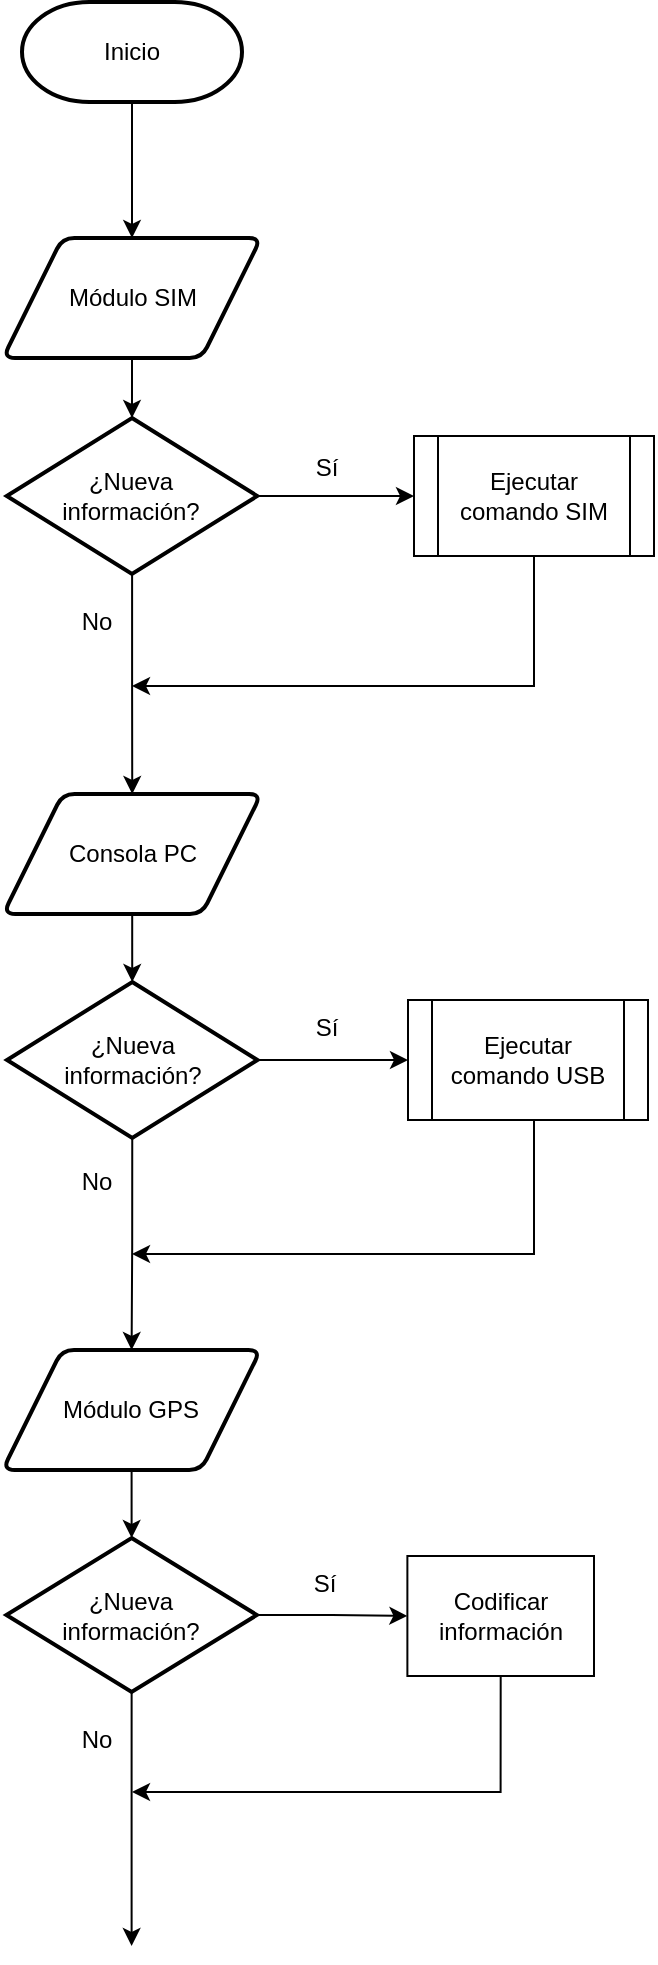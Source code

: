 <mxfile version="14.4.3" type="device"><diagram id="C5RBs43oDa-KdzZeNtuy" name="Page-1"><mxGraphModel dx="981" dy="567" grid="0" gridSize="10" guides="1" tooltips="1" connect="1" arrows="1" fold="1" page="1" pageScale="1" pageWidth="827" pageHeight="1169" math="0" shadow="0"><root><mxCell id="WIyWlLk6GJQsqaUBKTNV-0"/><mxCell id="WIyWlLk6GJQsqaUBKTNV-1" parent="WIyWlLk6GJQsqaUBKTNV-0"/><mxCell id="E9iO1O0Z5NPde6VyYKUJ-4" style="edgeStyle=orthogonalEdgeStyle;rounded=0;orthogonalLoop=1;jettySize=auto;html=1;entryX=0.5;entryY=0;entryDx=0;entryDy=0;" edge="1" parent="WIyWlLk6GJQsqaUBKTNV-1" source="E9iO1O0Z5NPde6VyYKUJ-3" target="E9iO1O0Z5NPde6VyYKUJ-8"><mxGeometry relative="1" as="geometry"><mxPoint x="202" y="117" as="targetPoint"/><Array as="points"/></mxGeometry></mxCell><mxCell id="E9iO1O0Z5NPde6VyYKUJ-3" value="Inicio" style="strokeWidth=2;html=1;shape=mxgraph.flowchart.terminator;whiteSpace=wrap;" vertex="1" parent="WIyWlLk6GJQsqaUBKTNV-1"><mxGeometry x="147" y="28" width="110" height="50" as="geometry"/></mxCell><mxCell id="E9iO1O0Z5NPde6VyYKUJ-10" style="edgeStyle=orthogonalEdgeStyle;rounded=0;orthogonalLoop=1;jettySize=auto;html=1;" edge="1" parent="WIyWlLk6GJQsqaUBKTNV-1" source="E9iO1O0Z5NPde6VyYKUJ-7" target="E9iO1O0Z5NPde6VyYKUJ-16"><mxGeometry relative="1" as="geometry"><mxPoint x="349" y="273" as="targetPoint"/></mxGeometry></mxCell><mxCell id="E9iO1O0Z5NPde6VyYKUJ-12" style="edgeStyle=orthogonalEdgeStyle;rounded=0;orthogonalLoop=1;jettySize=auto;html=1;entryX=0.5;entryY=0;entryDx=0;entryDy=0;" edge="1" parent="WIyWlLk6GJQsqaUBKTNV-1" source="E9iO1O0Z5NPde6VyYKUJ-7" target="E9iO1O0Z5NPde6VyYKUJ-22"><mxGeometry relative="1" as="geometry"><mxPoint x="202" y="399" as="targetPoint"/></mxGeometry></mxCell><mxCell id="E9iO1O0Z5NPde6VyYKUJ-7" value="¿Nueva&lt;br&gt;información?" style="strokeWidth=2;html=1;shape=mxgraph.flowchart.decision;whiteSpace=wrap;" vertex="1" parent="WIyWlLk6GJQsqaUBKTNV-1"><mxGeometry x="139.37" y="236" width="125.25" height="78" as="geometry"/></mxCell><mxCell id="E9iO1O0Z5NPde6VyYKUJ-9" style="edgeStyle=orthogonalEdgeStyle;rounded=0;orthogonalLoop=1;jettySize=auto;html=1;entryX=0.5;entryY=0;entryDx=0;entryDy=0;entryPerimeter=0;" edge="1" parent="WIyWlLk6GJQsqaUBKTNV-1" source="E9iO1O0Z5NPde6VyYKUJ-8" target="E9iO1O0Z5NPde6VyYKUJ-7"><mxGeometry relative="1" as="geometry"/></mxCell><mxCell id="E9iO1O0Z5NPde6VyYKUJ-8" value="Módulo SIM" style="shape=parallelogram;html=1;strokeWidth=2;perimeter=parallelogramPerimeter;whiteSpace=wrap;rounded=1;arcSize=12;size=0.23;" vertex="1" parent="WIyWlLk6GJQsqaUBKTNV-1"><mxGeometry x="137.5" y="146" width="129" height="60" as="geometry"/></mxCell><mxCell id="E9iO1O0Z5NPde6VyYKUJ-13" value="No" style="text;html=1;align=center;verticalAlign=middle;resizable=0;points=[];autosize=1;" vertex="1" parent="WIyWlLk6GJQsqaUBKTNV-1"><mxGeometry x="171" y="329" width="25" height="18" as="geometry"/></mxCell><mxCell id="E9iO1O0Z5NPde6VyYKUJ-17" style="edgeStyle=orthogonalEdgeStyle;rounded=0;orthogonalLoop=1;jettySize=auto;html=1;" edge="1" parent="WIyWlLk6GJQsqaUBKTNV-1" source="E9iO1O0Z5NPde6VyYKUJ-16"><mxGeometry relative="1" as="geometry"><mxPoint x="202" y="370" as="targetPoint"/><Array as="points"><mxPoint x="403" y="370"/></Array></mxGeometry></mxCell><mxCell id="E9iO1O0Z5NPde6VyYKUJ-16" value="Ejecutar comando SIM" style="shape=process;whiteSpace=wrap;html=1;backgroundOutline=1;" vertex="1" parent="WIyWlLk6GJQsqaUBKTNV-1"><mxGeometry x="343" y="245" width="120" height="60" as="geometry"/></mxCell><mxCell id="E9iO1O0Z5NPde6VyYKUJ-18" value="Sí" style="text;html=1;align=center;verticalAlign=middle;resizable=0;points=[];autosize=1;" vertex="1" parent="WIyWlLk6GJQsqaUBKTNV-1"><mxGeometry x="288" y="252" width="21" height="18" as="geometry"/></mxCell><mxCell id="E9iO1O0Z5NPde6VyYKUJ-19" style="edgeStyle=orthogonalEdgeStyle;rounded=0;orthogonalLoop=1;jettySize=auto;html=1;" edge="1" parent="WIyWlLk6GJQsqaUBKTNV-1" source="E9iO1O0Z5NPde6VyYKUJ-20" target="E9iO1O0Z5NPde6VyYKUJ-25"><mxGeometry relative="1" as="geometry"><mxPoint x="347.25" y="543" as="targetPoint"/></mxGeometry></mxCell><mxCell id="E9iO1O0Z5NPde6VyYKUJ-20" value="¿Nueva&lt;br&gt;información?" style="strokeWidth=2;html=1;shape=mxgraph.flowchart.decision;whiteSpace=wrap;" vertex="1" parent="WIyWlLk6GJQsqaUBKTNV-1"><mxGeometry x="139.5" y="518" width="125.25" height="78" as="geometry"/></mxCell><mxCell id="E9iO1O0Z5NPde6VyYKUJ-21" style="edgeStyle=orthogonalEdgeStyle;rounded=0;orthogonalLoop=1;jettySize=auto;html=1;entryX=0.5;entryY=0;entryDx=0;entryDy=0;entryPerimeter=0;" edge="1" parent="WIyWlLk6GJQsqaUBKTNV-1" source="E9iO1O0Z5NPde6VyYKUJ-22" target="E9iO1O0Z5NPde6VyYKUJ-20"><mxGeometry relative="1" as="geometry"/></mxCell><mxCell id="E9iO1O0Z5NPde6VyYKUJ-22" value="Consola PC" style="shape=parallelogram;html=1;strokeWidth=2;perimeter=parallelogramPerimeter;whiteSpace=wrap;rounded=1;arcSize=12;size=0.23;" vertex="1" parent="WIyWlLk6GJQsqaUBKTNV-1"><mxGeometry x="137.62" y="424" width="129" height="60" as="geometry"/></mxCell><mxCell id="E9iO1O0Z5NPde6VyYKUJ-25" value="Ejecutar comando USB" style="shape=process;whiteSpace=wrap;html=1;backgroundOutline=1;" vertex="1" parent="WIyWlLk6GJQsqaUBKTNV-1"><mxGeometry x="340" y="527" width="120" height="60" as="geometry"/></mxCell><mxCell id="E9iO1O0Z5NPde6VyYKUJ-26" value="Sí" style="text;html=1;align=center;verticalAlign=middle;resizable=0;points=[];autosize=1;" vertex="1" parent="WIyWlLk6GJQsqaUBKTNV-1"><mxGeometry x="288" y="532" width="21" height="18" as="geometry"/></mxCell><mxCell id="E9iO1O0Z5NPde6VyYKUJ-28" style="edgeStyle=orthogonalEdgeStyle;rounded=0;orthogonalLoop=1;jettySize=auto;html=1;entryX=0.5;entryY=0;entryDx=0;entryDy=0;exitX=0.5;exitY=1;exitDx=0;exitDy=0;exitPerimeter=0;" edge="1" parent="WIyWlLk6GJQsqaUBKTNV-1" source="E9iO1O0Z5NPde6VyYKUJ-20" target="E9iO1O0Z5NPde6VyYKUJ-35"><mxGeometry relative="1" as="geometry"><mxPoint x="202.12" y="722.0" as="targetPoint"/><mxPoint x="202.034" y="612.0" as="sourcePoint"/></mxGeometry></mxCell><mxCell id="E9iO1O0Z5NPde6VyYKUJ-29" value="No" style="text;html=1;align=center;verticalAlign=middle;resizable=0;points=[];autosize=1;" vertex="1" parent="WIyWlLk6GJQsqaUBKTNV-1"><mxGeometry x="171" y="609" width="25" height="18" as="geometry"/></mxCell><mxCell id="E9iO1O0Z5NPde6VyYKUJ-30" style="edgeStyle=orthogonalEdgeStyle;rounded=0;orthogonalLoop=1;jettySize=auto;html=1;exitX=0.5;exitY=1;exitDx=0;exitDy=0;" edge="1" parent="WIyWlLk6GJQsqaUBKTNV-1" source="E9iO1O0Z5NPde6VyYKUJ-25"><mxGeometry relative="1" as="geometry"><mxPoint x="202" y="654" as="targetPoint"/><mxPoint x="403" y="603.0" as="sourcePoint"/><Array as="points"><mxPoint x="403" y="587"/><mxPoint x="403" y="654"/><mxPoint x="202" y="654"/></Array></mxGeometry></mxCell><mxCell id="E9iO1O0Z5NPde6VyYKUJ-32" style="edgeStyle=orthogonalEdgeStyle;rounded=0;orthogonalLoop=1;jettySize=auto;html=1;" edge="1" parent="WIyWlLk6GJQsqaUBKTNV-1" source="E9iO1O0Z5NPde6VyYKUJ-33" target="E9iO1O0Z5NPde6VyYKUJ-36"><mxGeometry relative="1" as="geometry"><mxPoint x="346.94" y="821" as="targetPoint"/></mxGeometry></mxCell><mxCell id="E9iO1O0Z5NPde6VyYKUJ-33" value="¿Nueva&lt;br&gt;información?" style="strokeWidth=2;html=1;shape=mxgraph.flowchart.decision;whiteSpace=wrap;" vertex="1" parent="WIyWlLk6GJQsqaUBKTNV-1"><mxGeometry x="139.19" y="796" width="125.25" height="77" as="geometry"/></mxCell><mxCell id="E9iO1O0Z5NPde6VyYKUJ-34" style="edgeStyle=orthogonalEdgeStyle;rounded=0;orthogonalLoop=1;jettySize=auto;html=1;entryX=0.5;entryY=0;entryDx=0;entryDy=0;entryPerimeter=0;" edge="1" parent="WIyWlLk6GJQsqaUBKTNV-1" source="E9iO1O0Z5NPde6VyYKUJ-35" target="E9iO1O0Z5NPde6VyYKUJ-33"><mxGeometry relative="1" as="geometry"/></mxCell><mxCell id="E9iO1O0Z5NPde6VyYKUJ-35" value="Módulo GPS" style="shape=parallelogram;html=1;strokeWidth=2;perimeter=parallelogramPerimeter;whiteSpace=wrap;rounded=1;arcSize=12;size=0.23;" vertex="1" parent="WIyWlLk6GJQsqaUBKTNV-1"><mxGeometry x="137.31" y="702" width="129" height="60" as="geometry"/></mxCell><mxCell id="E9iO1O0Z5NPde6VyYKUJ-36" value="Codificar información" style="shape=rectangle;whiteSpace=wrap;html=1;backgroundOutline=1;" vertex="1" parent="WIyWlLk6GJQsqaUBKTNV-1"><mxGeometry x="339.69" y="805" width="93.31" height="60" as="geometry"/></mxCell><mxCell id="E9iO1O0Z5NPde6VyYKUJ-37" value="Sí" style="text;html=1;align=center;verticalAlign=middle;resizable=0;points=[];autosize=1;" vertex="1" parent="WIyWlLk6GJQsqaUBKTNV-1"><mxGeometry x="287.69" y="810" width="21" height="18" as="geometry"/></mxCell><mxCell id="E9iO1O0Z5NPde6VyYKUJ-38" style="edgeStyle=orthogonalEdgeStyle;rounded=0;orthogonalLoop=1;jettySize=auto;html=1;entryX=0.5;entryY=0;entryDx=0;entryDy=0;exitX=0.5;exitY=1;exitDx=0;exitDy=0;exitPerimeter=0;" edge="1" parent="WIyWlLk6GJQsqaUBKTNV-1" source="E9iO1O0Z5NPde6VyYKUJ-33"><mxGeometry relative="1" as="geometry"><mxPoint x="201.81" y="1000.0" as="targetPoint"/><mxPoint x="201.724" y="890.0" as="sourcePoint"/></mxGeometry></mxCell><mxCell id="E9iO1O0Z5NPde6VyYKUJ-39" value="No" style="text;html=1;align=center;verticalAlign=middle;resizable=0;points=[];autosize=1;" vertex="1" parent="WIyWlLk6GJQsqaUBKTNV-1"><mxGeometry x="171" y="888" width="25" height="18" as="geometry"/></mxCell><mxCell id="E9iO1O0Z5NPde6VyYKUJ-40" style="edgeStyle=orthogonalEdgeStyle;rounded=0;orthogonalLoop=1;jettySize=auto;html=1;exitX=0.5;exitY=1;exitDx=0;exitDy=0;" edge="1" parent="WIyWlLk6GJQsqaUBKTNV-1" source="E9iO1O0Z5NPde6VyYKUJ-36"><mxGeometry relative="1" as="geometry"><mxPoint x="202" y="923" as="targetPoint"/><mxPoint x="402.69" y="881.0" as="sourcePoint"/><Array as="points"><mxPoint x="386" y="923"/><mxPoint x="202" y="923"/></Array></mxGeometry></mxCell></root></mxGraphModel></diagram></mxfile>